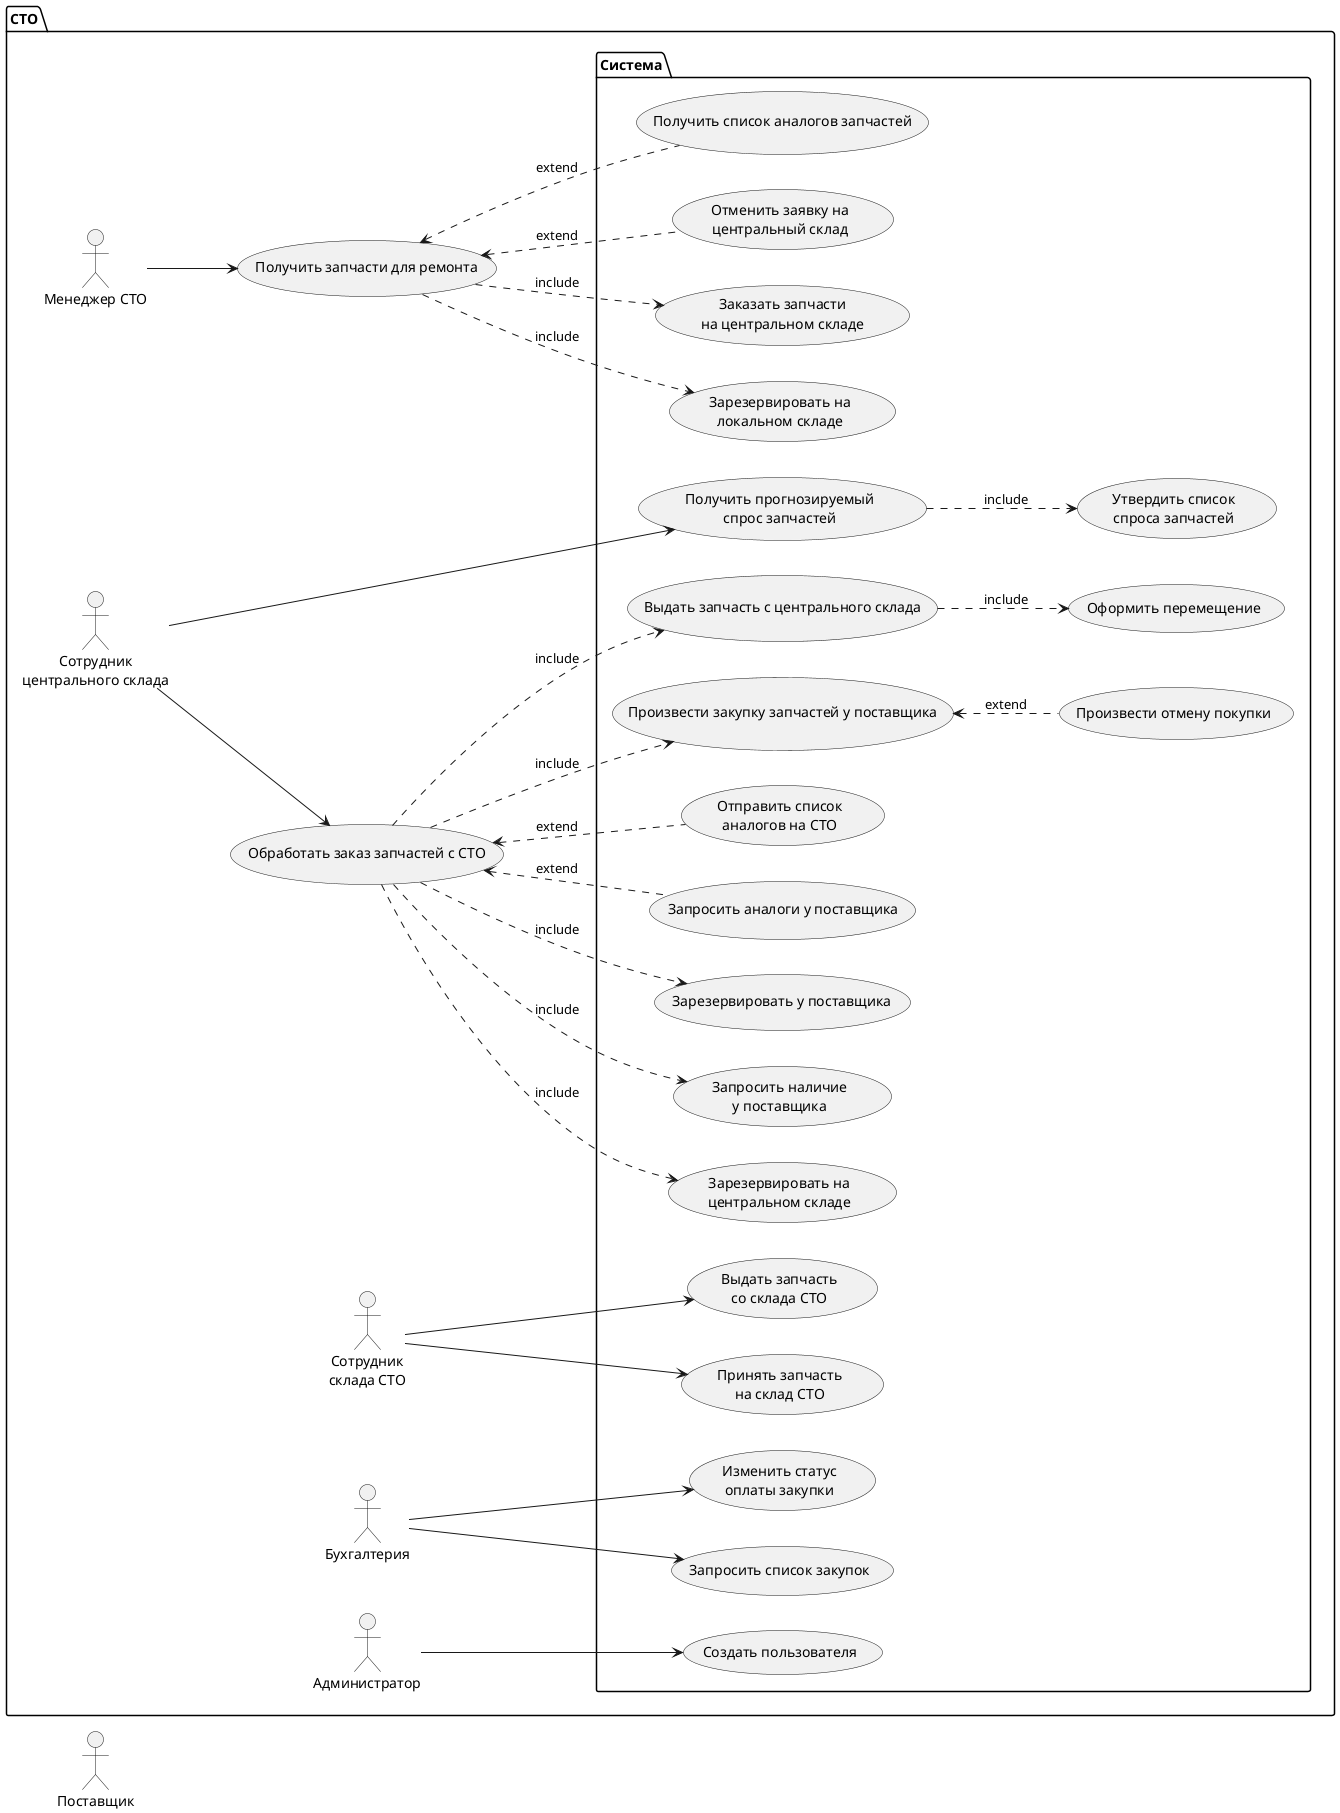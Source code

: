 @startuml Domaine modele
left to right direction
skinparam DefaultTextAlignment center

    actor Поставщик as provider

    package СТО {
               
    actor :Менеджер СТО: as manager
    actor :Сотрудник\nцентрального склада: as sklad
    actor :Сотрудник\nсклада СТО: as skladsto 
    actor :Бухгалтерия: as buh
    actor :Администратор: as admin
    

    usecase "Получить запчасти для ремонта" as zakaz

    usecase "Обработать заказ запчастей с СТО" as processorder 

    
        
        package Система {            

            usecase "Зарезервировать на\nлокальном складе" as reservlocal
            usecase "Заказать запчасти\nна центральном складе" as app            
            usecase "Отменить заявку на\nцентральный склад" as cancelapp
            usecase "Получить список аналогов запчастей" as getanalog
            

            usecase "Принять запчасть\nна склад СТО" as accept
            usecase "Выдать запчасть\nсо склада СТО" as issuesto

            
            usecase "Зарезервировать на\nцентральном складе" as reservcenter
            usecase "Запросить наличие\nу поставщика" as zakazdealer
            usecase "Зарезервировать у поставщика" as reservdealer
            usecase "Запросить аналоги у поставщика" as getanalogdealer
            usecase "Отправить список\nаналогов на СТО" as sendanalogdealer
            usecase "Произвести закупку запчастей у поставщика" as purchase
            usecase "Произвести отмену покупки" as cancelpurchase
            usecase "Принять запчасть\nна центральный склад" as issuecenter
            usecase "Оформить перемещение" as senddelivery
            usecase "Выдать запчасть с центрального склада" as issuecenter 

            usecase "Получить прогнозируемый\nспрос запчастей" as getforecast

            usecase "Утвердить список\nспроса запчастей" as signforecast

            usecase "Запросить список закупок" as getlistpurchase
            usecase "Изменить статус\nоплаты закупки" as patchpurchase

            usecase "Создать пользователя" as adduser
                    
        }    

    manager --> zakaz
    zakaz ..> reservlocal : include
    zakaz <.. cancelapp : extend 
    zakaz <.. getanalog : extend
    zakaz ..> app : include
    
    skladsto --> accept
    skladsto --> issuesto
    
    sklad --> processorder
    processorder ..> purchase : include

    processorder ..> reservcenter : include
    processorder ..> zakazdealer : include
    processorder ..> reservdealer : include
    processorder <.. getanalogdealer : extend
    processorder <.. sendanalogdealer : extend 
    processorder ..> issuecenter : include 
    issuecenter ..> senddelivery : include

    purchase <.. cancelpurchase : extend 

    sklad --> getforecast
    getforecast ..> signforecast : include 

    buh --> getlistpurchase
    buh --> patchpurchase

    admin --> adduser
   
    }
@enduml